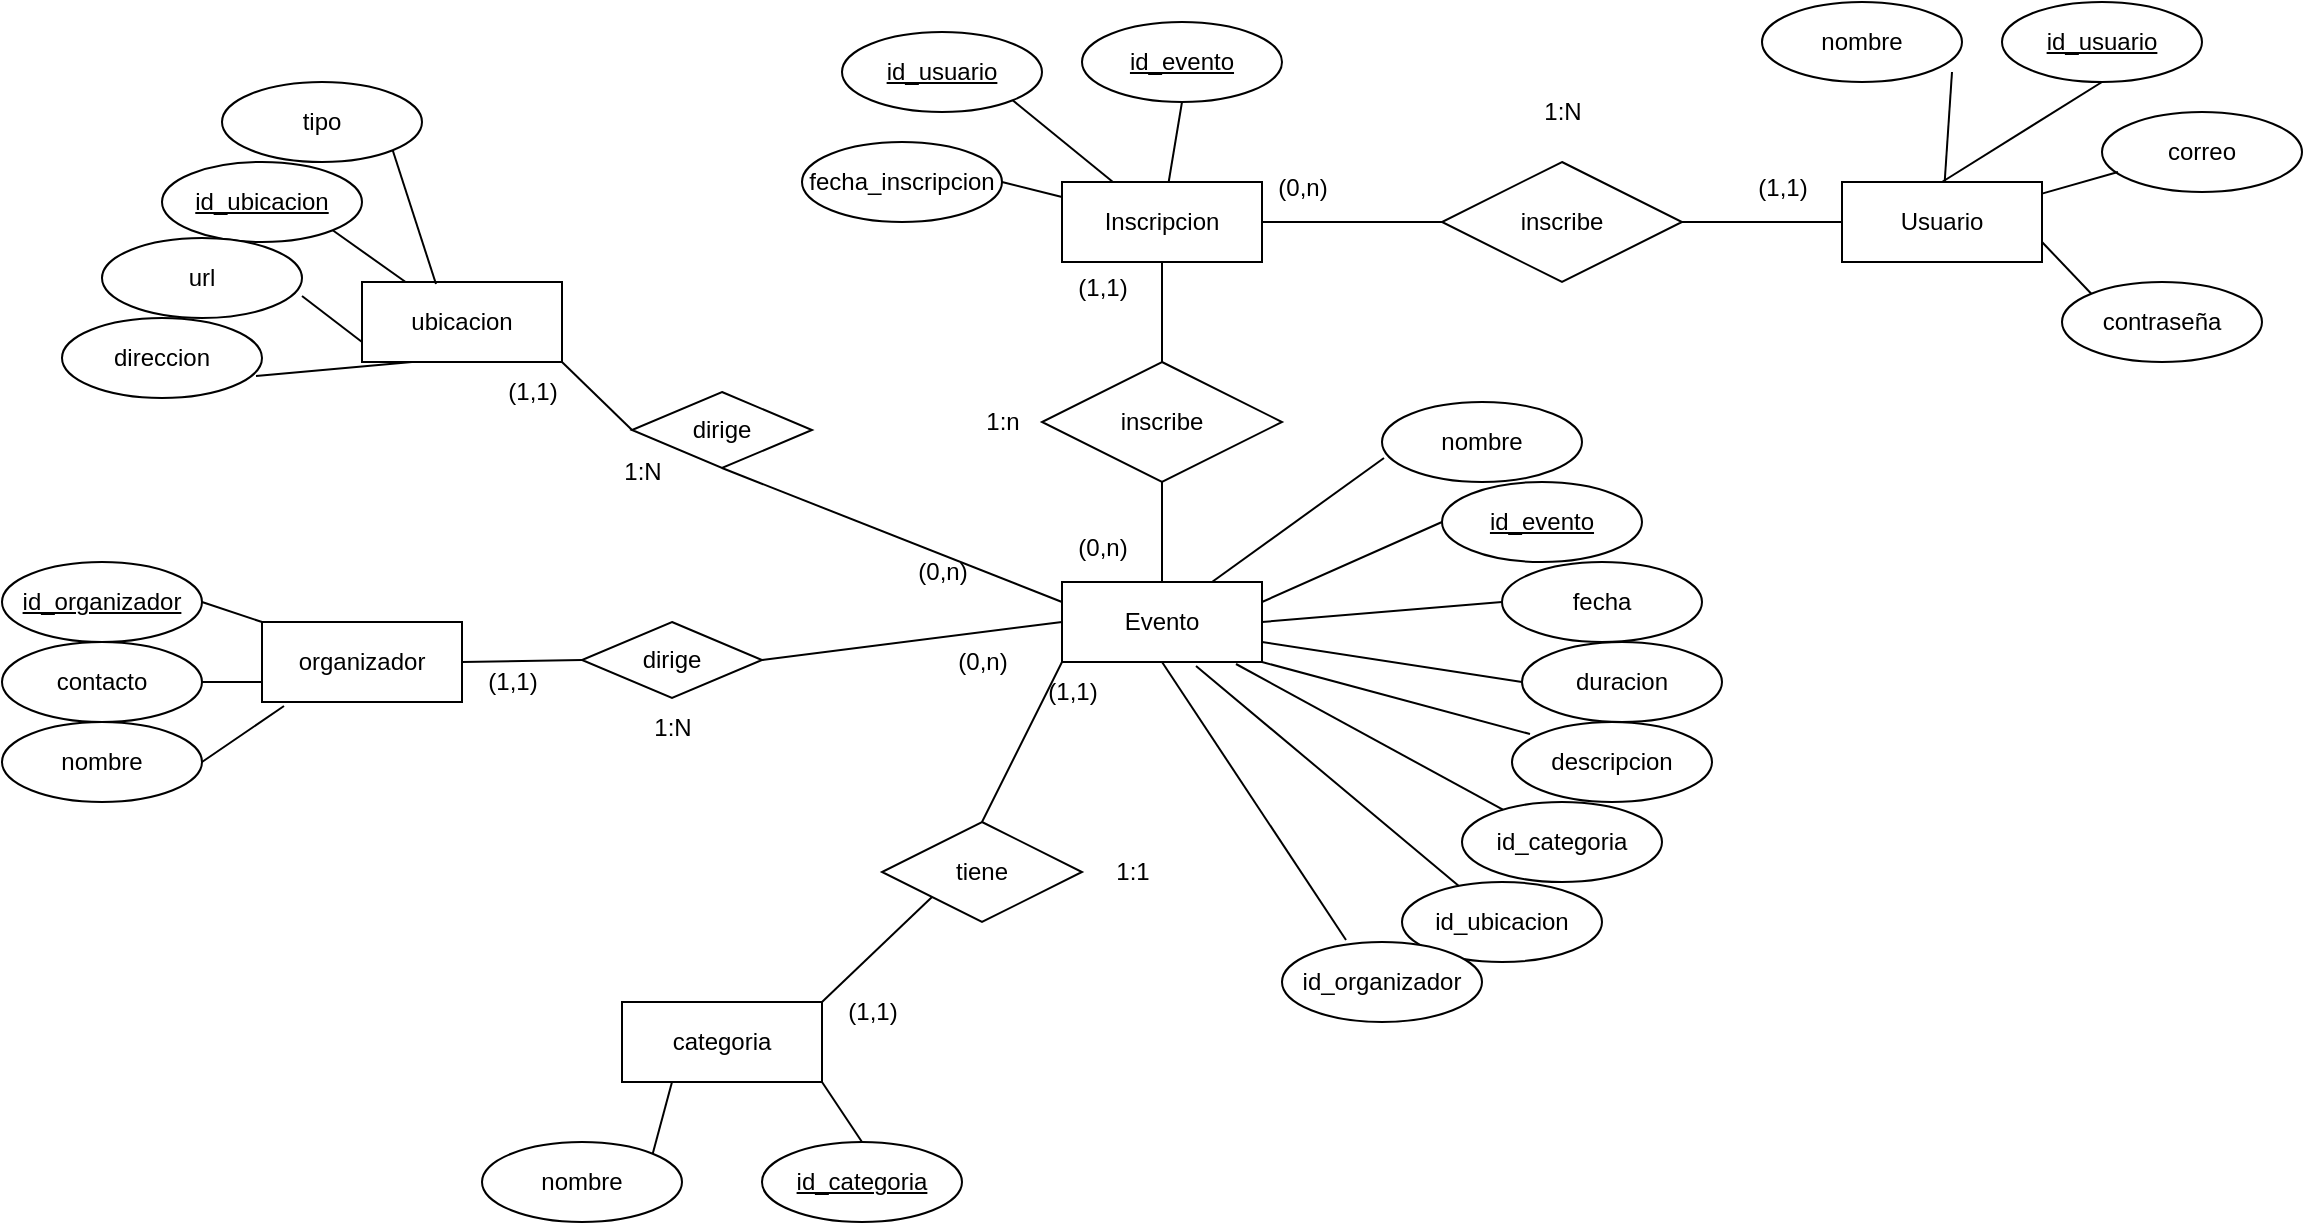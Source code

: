 <mxfile version="27.0.6" pages="2">
  <diagram id="R2lEEEUBdFMjLlhIrx00" name="E-R">
    <mxGraphModel dx="2515" dy="777" grid="1" gridSize="10" guides="1" tooltips="1" connect="1" arrows="1" fold="1" page="1" pageScale="1" pageWidth="850" pageHeight="1100" math="0" shadow="0" extFonts="Permanent Marker^https://fonts.googleapis.com/css?family=Permanent+Marker">
      <root>
        <mxCell id="0" />
        <mxCell id="1" parent="0" />
        <mxCell id="9VNwkvxZD2N9cZSsam7K-1" value="Inscripcion" style="whiteSpace=wrap;html=1;align=center;" parent="1" vertex="1">
          <mxGeometry x="150" y="100" width="100" height="40" as="geometry" />
        </mxCell>
        <mxCell id="9VNwkvxZD2N9cZSsam7K-2" value="&lt;u&gt;id_usuario&lt;/u&gt;" style="ellipse;whiteSpace=wrap;html=1;align=center;" parent="1" vertex="1">
          <mxGeometry x="40" y="25" width="100" height="40" as="geometry" />
        </mxCell>
        <mxCell id="9VNwkvxZD2N9cZSsam7K-3" value="&lt;u&gt;id_evento&lt;/u&gt;" style="ellipse;whiteSpace=wrap;html=1;align=center;" parent="1" vertex="1">
          <mxGeometry x="160" y="20" width="100" height="40" as="geometry" />
        </mxCell>
        <mxCell id="9VNwkvxZD2N9cZSsam7K-4" value="fecha_inscripcion" style="ellipse;whiteSpace=wrap;html=1;align=center;" parent="1" vertex="1">
          <mxGeometry x="20" y="80" width="100" height="40" as="geometry" />
        </mxCell>
        <mxCell id="9VNwkvxZD2N9cZSsam7K-5" value="" style="endArrow=none;html=1;rounded=0;entryX=0.5;entryY=1;entryDx=0;entryDy=0;" parent="1" source="9VNwkvxZD2N9cZSsam7K-1" target="9VNwkvxZD2N9cZSsam7K-3" edge="1">
          <mxGeometry width="50" height="50" relative="1" as="geometry">
            <mxPoint x="270" y="240" as="sourcePoint" />
            <mxPoint x="320" y="190" as="targetPoint" />
          </mxGeometry>
        </mxCell>
        <mxCell id="9VNwkvxZD2N9cZSsam7K-6" value="" style="endArrow=none;html=1;rounded=0;exitX=1;exitY=1;exitDx=0;exitDy=0;" parent="1" source="9VNwkvxZD2N9cZSsam7K-2" target="9VNwkvxZD2N9cZSsam7K-1" edge="1">
          <mxGeometry width="50" height="50" relative="1" as="geometry">
            <mxPoint x="270" y="170" as="sourcePoint" />
            <mxPoint x="282" y="140" as="targetPoint" />
          </mxGeometry>
        </mxCell>
        <mxCell id="9VNwkvxZD2N9cZSsam7K-7" value="" style="endArrow=none;html=1;rounded=0;exitX=1;exitY=0.5;exitDx=0;exitDy=0;" parent="1" source="9VNwkvxZD2N9cZSsam7K-4" target="9VNwkvxZD2N9cZSsam7K-1" edge="1">
          <mxGeometry width="50" height="50" relative="1" as="geometry">
            <mxPoint x="280" y="190" as="sourcePoint" />
            <mxPoint x="292" y="160" as="targetPoint" />
          </mxGeometry>
        </mxCell>
        <mxCell id="9VNwkvxZD2N9cZSsam7K-8" value="Usuario" style="whiteSpace=wrap;html=1;align=center;" parent="1" vertex="1">
          <mxGeometry x="540" y="100" width="100" height="40" as="geometry" />
        </mxCell>
        <mxCell id="9VNwkvxZD2N9cZSsam7K-9" value="&lt;u&gt;id_usuario&lt;/u&gt;" style="ellipse;whiteSpace=wrap;html=1;align=center;" parent="1" vertex="1">
          <mxGeometry x="620" y="10" width="100" height="40" as="geometry" />
        </mxCell>
        <mxCell id="9VNwkvxZD2N9cZSsam7K-10" value="correo" style="ellipse;whiteSpace=wrap;html=1;align=center;" parent="1" vertex="1">
          <mxGeometry x="670" y="65" width="100" height="40" as="geometry" />
        </mxCell>
        <mxCell id="9VNwkvxZD2N9cZSsam7K-11" value="nombre" style="ellipse;whiteSpace=wrap;html=1;align=center;" parent="1" vertex="1">
          <mxGeometry x="500" y="10" width="100" height="40" as="geometry" />
        </mxCell>
        <mxCell id="9VNwkvxZD2N9cZSsam7K-12" value="contraseña" style="ellipse;whiteSpace=wrap;html=1;align=center;" parent="1" vertex="1">
          <mxGeometry x="650" y="150" width="100" height="40" as="geometry" />
        </mxCell>
        <mxCell id="9VNwkvxZD2N9cZSsam7K-13" value="" style="endArrow=none;html=1;rounded=0;exitX=0.95;exitY=0.875;exitDx=0;exitDy=0;exitPerimeter=0;" parent="1" source="9VNwkvxZD2N9cZSsam7K-11" target="9VNwkvxZD2N9cZSsam7K-8" edge="1">
          <mxGeometry width="50" height="50" relative="1" as="geometry">
            <mxPoint x="230" y="150" as="sourcePoint" />
            <mxPoint x="242" y="120" as="targetPoint" />
          </mxGeometry>
        </mxCell>
        <mxCell id="9VNwkvxZD2N9cZSsam7K-14" value="" style="endArrow=none;html=1;rounded=0;entryX=0.5;entryY=1;entryDx=0;entryDy=0;exitX=0.5;exitY=0;exitDx=0;exitDy=0;" parent="1" source="9VNwkvxZD2N9cZSsam7K-8" target="9VNwkvxZD2N9cZSsam7K-9" edge="1">
          <mxGeometry width="50" height="50" relative="1" as="geometry">
            <mxPoint x="370" y="260" as="sourcePoint" />
            <mxPoint x="382" y="230" as="targetPoint" />
          </mxGeometry>
        </mxCell>
        <mxCell id="9VNwkvxZD2N9cZSsam7K-15" value="" style="endArrow=none;html=1;rounded=0;entryX=0.08;entryY=0.75;entryDx=0;entryDy=0;entryPerimeter=0;" parent="1" source="9VNwkvxZD2N9cZSsam7K-8" target="9VNwkvxZD2N9cZSsam7K-10" edge="1">
          <mxGeometry width="50" height="50" relative="1" as="geometry">
            <mxPoint x="490" y="250" as="sourcePoint" />
            <mxPoint x="502" y="220" as="targetPoint" />
          </mxGeometry>
        </mxCell>
        <mxCell id="9VNwkvxZD2N9cZSsam7K-16" value="" style="endArrow=none;html=1;rounded=0;entryX=0;entryY=0;entryDx=0;entryDy=0;exitX=1;exitY=0.75;exitDx=0;exitDy=0;" parent="1" source="9VNwkvxZD2N9cZSsam7K-8" target="9VNwkvxZD2N9cZSsam7K-12" edge="1">
          <mxGeometry width="50" height="50" relative="1" as="geometry">
            <mxPoint x="510" y="270" as="sourcePoint" />
            <mxPoint x="522" y="240" as="targetPoint" />
          </mxGeometry>
        </mxCell>
        <mxCell id="9VNwkvxZD2N9cZSsam7K-17" value="Evento" style="whiteSpace=wrap;html=1;align=center;" parent="1" vertex="1">
          <mxGeometry x="150" y="300" width="100" height="40" as="geometry" />
        </mxCell>
        <mxCell id="9VNwkvxZD2N9cZSsam7K-19" value="inscribe" style="shape=rhombus;perimeter=rhombusPerimeter;whiteSpace=wrap;html=1;align=center;" parent="1" vertex="1">
          <mxGeometry x="340" y="90" width="120" height="60" as="geometry" />
        </mxCell>
        <mxCell id="9VNwkvxZD2N9cZSsam7K-21" value="" style="endArrow=none;html=1;rounded=0;exitX=0;exitY=0.5;exitDx=0;exitDy=0;entryX=1;entryY=0.5;entryDx=0;entryDy=0;" parent="1" source="9VNwkvxZD2N9cZSsam7K-19" target="9VNwkvxZD2N9cZSsam7K-1" edge="1">
          <mxGeometry width="50" height="50" relative="1" as="geometry">
            <mxPoint x="220" y="130" as="sourcePoint" />
            <mxPoint x="270" y="120" as="targetPoint" />
          </mxGeometry>
        </mxCell>
        <mxCell id="9VNwkvxZD2N9cZSsam7K-22" value="" style="endArrow=none;html=1;rounded=0;exitX=0;exitY=0.5;exitDx=0;exitDy=0;entryX=1;entryY=0.5;entryDx=0;entryDy=0;" parent="1" source="9VNwkvxZD2N9cZSsam7K-8" target="9VNwkvxZD2N9cZSsam7K-19" edge="1">
          <mxGeometry width="50" height="50" relative="1" as="geometry">
            <mxPoint x="390" y="180" as="sourcePoint" />
            <mxPoint x="300" y="180" as="targetPoint" />
          </mxGeometry>
        </mxCell>
        <mxCell id="9VNwkvxZD2N9cZSsam7K-23" value="(0,n)" style="text;html=1;align=center;verticalAlign=middle;resizable=0;points=[];autosize=1;strokeColor=none;fillColor=none;" parent="1" vertex="1">
          <mxGeometry x="245" y="88" width="50" height="30" as="geometry" />
        </mxCell>
        <mxCell id="9VNwkvxZD2N9cZSsam7K-24" value="(1,1)" style="text;html=1;align=center;verticalAlign=middle;resizable=0;points=[];autosize=1;strokeColor=none;fillColor=none;" parent="1" vertex="1">
          <mxGeometry x="485" y="88" width="50" height="30" as="geometry" />
        </mxCell>
        <mxCell id="9VNwkvxZD2N9cZSsam7K-25" value="1:n" style="text;html=1;align=center;verticalAlign=middle;resizable=0;points=[];autosize=1;strokeColor=none;fillColor=none;" parent="1" vertex="1">
          <mxGeometry x="100" y="205" width="40" height="30" as="geometry" />
        </mxCell>
        <mxCell id="9VNwkvxZD2N9cZSsam7K-26" value="&lt;u&gt;id_evento&lt;/u&gt;" style="ellipse;whiteSpace=wrap;html=1;align=center;" parent="1" vertex="1">
          <mxGeometry x="340" y="250" width="100" height="40" as="geometry" />
        </mxCell>
        <mxCell id="9VNwkvxZD2N9cZSsam7K-27" value="nombre" style="ellipse;whiteSpace=wrap;html=1;align=center;" parent="1" vertex="1">
          <mxGeometry x="310" y="210" width="100" height="40" as="geometry" />
        </mxCell>
        <mxCell id="9VNwkvxZD2N9cZSsam7K-28" value="fecha" style="ellipse;whiteSpace=wrap;html=1;align=center;" parent="1" vertex="1">
          <mxGeometry x="370" y="290" width="100" height="40" as="geometry" />
        </mxCell>
        <mxCell id="9VNwkvxZD2N9cZSsam7K-29" value="duracion" style="ellipse;whiteSpace=wrap;html=1;align=center;" parent="1" vertex="1">
          <mxGeometry x="380" y="330" width="100" height="40" as="geometry" />
        </mxCell>
        <mxCell id="9VNwkvxZD2N9cZSsam7K-30" value="descripcion" style="ellipse;whiteSpace=wrap;html=1;align=center;" parent="1" vertex="1">
          <mxGeometry x="375" y="370" width="100" height="40" as="geometry" />
        </mxCell>
        <mxCell id="9VNwkvxZD2N9cZSsam7K-31" value="id_categoria" style="ellipse;whiteSpace=wrap;html=1;align=center;" parent="1" vertex="1">
          <mxGeometry x="350" y="410" width="100" height="40" as="geometry" />
        </mxCell>
        <mxCell id="9VNwkvxZD2N9cZSsam7K-32" value="id_ubicacion" style="ellipse;whiteSpace=wrap;html=1;align=center;" parent="1" vertex="1">
          <mxGeometry x="320" y="450" width="100" height="40" as="geometry" />
        </mxCell>
        <mxCell id="9VNwkvxZD2N9cZSsam7K-33" value="id_organizador" style="ellipse;whiteSpace=wrap;html=1;align=center;" parent="1" vertex="1">
          <mxGeometry x="260" y="480" width="100" height="40" as="geometry" />
        </mxCell>
        <mxCell id="9VNwkvxZD2N9cZSsam7K-34" value="" style="endArrow=none;html=1;rounded=0;exitX=0.01;exitY=0.7;exitDx=0;exitDy=0;entryX=0.75;entryY=0;entryDx=0;entryDy=0;exitPerimeter=0;" parent="1" source="9VNwkvxZD2N9cZSsam7K-27" target="9VNwkvxZD2N9cZSsam7K-17" edge="1">
          <mxGeometry width="50" height="50" relative="1" as="geometry">
            <mxPoint x="285" y="240" as="sourcePoint" />
            <mxPoint x="195" y="240" as="targetPoint" />
          </mxGeometry>
        </mxCell>
        <mxCell id="9VNwkvxZD2N9cZSsam7K-35" value="" style="endArrow=none;html=1;rounded=0;exitX=0;exitY=0.5;exitDx=0;exitDy=0;entryX=1;entryY=0.25;entryDx=0;entryDy=0;" parent="1" source="9VNwkvxZD2N9cZSsam7K-26" target="9VNwkvxZD2N9cZSsam7K-17" edge="1">
          <mxGeometry width="50" height="50" relative="1" as="geometry">
            <mxPoint x="380" y="290" as="sourcePoint" />
            <mxPoint x="290" y="300" as="targetPoint" />
          </mxGeometry>
        </mxCell>
        <mxCell id="9VNwkvxZD2N9cZSsam7K-36" value="" style="endArrow=none;html=1;rounded=0;exitX=0;exitY=0.5;exitDx=0;exitDy=0;entryX=1;entryY=0.5;entryDx=0;entryDy=0;" parent="1" source="9VNwkvxZD2N9cZSsam7K-28" target="9VNwkvxZD2N9cZSsam7K-17" edge="1">
          <mxGeometry width="50" height="50" relative="1" as="geometry">
            <mxPoint x="420" y="320" as="sourcePoint" />
            <mxPoint x="330" y="320" as="targetPoint" />
          </mxGeometry>
        </mxCell>
        <mxCell id="9VNwkvxZD2N9cZSsam7K-37" value="" style="endArrow=none;html=1;rounded=0;exitX=0;exitY=0.5;exitDx=0;exitDy=0;entryX=1;entryY=0.75;entryDx=0;entryDy=0;" parent="1" source="9VNwkvxZD2N9cZSsam7K-29" target="9VNwkvxZD2N9cZSsam7K-17" edge="1">
          <mxGeometry width="50" height="50" relative="1" as="geometry">
            <mxPoint x="430" y="350" as="sourcePoint" />
            <mxPoint x="340" y="350" as="targetPoint" />
          </mxGeometry>
        </mxCell>
        <mxCell id="9VNwkvxZD2N9cZSsam7K-38" value="" style="endArrow=none;html=1;rounded=0;exitX=0.09;exitY=0.15;exitDx=0;exitDy=0;entryX=1;entryY=1;entryDx=0;entryDy=0;exitPerimeter=0;" parent="1" source="9VNwkvxZD2N9cZSsam7K-30" target="9VNwkvxZD2N9cZSsam7K-17" edge="1">
          <mxGeometry width="50" height="50" relative="1" as="geometry">
            <mxPoint x="450" y="370" as="sourcePoint" />
            <mxPoint x="360" y="370" as="targetPoint" />
          </mxGeometry>
        </mxCell>
        <mxCell id="9VNwkvxZD2N9cZSsam7K-39" value="" style="endArrow=none;html=1;rounded=0;entryX=0.87;entryY=1.025;entryDx=0;entryDy=0;entryPerimeter=0;" parent="1" source="9VNwkvxZD2N9cZSsam7K-31" target="9VNwkvxZD2N9cZSsam7K-17" edge="1">
          <mxGeometry width="50" height="50" relative="1" as="geometry">
            <mxPoint x="440" y="380" as="sourcePoint" />
            <mxPoint x="350" y="380" as="targetPoint" />
          </mxGeometry>
        </mxCell>
        <mxCell id="9VNwkvxZD2N9cZSsam7K-40" value="" style="endArrow=none;html=1;rounded=0;entryX=0.67;entryY=1.05;entryDx=0;entryDy=0;entryPerimeter=0;" parent="1" source="9VNwkvxZD2N9cZSsam7K-32" target="9VNwkvxZD2N9cZSsam7K-17" edge="1">
          <mxGeometry width="50" height="50" relative="1" as="geometry">
            <mxPoint x="400" y="400" as="sourcePoint" />
            <mxPoint x="310" y="400" as="targetPoint" />
          </mxGeometry>
        </mxCell>
        <mxCell id="9VNwkvxZD2N9cZSsam7K-41" value="" style="endArrow=none;html=1;rounded=0;entryX=0.5;entryY=1;entryDx=0;entryDy=0;exitX=0.32;exitY=-0.025;exitDx=0;exitDy=0;exitPerimeter=0;" parent="1" source="9VNwkvxZD2N9cZSsam7K-33" target="9VNwkvxZD2N9cZSsam7K-17" edge="1">
          <mxGeometry width="50" height="50" relative="1" as="geometry">
            <mxPoint x="290" y="470" as="sourcePoint" />
            <mxPoint x="270" y="420" as="targetPoint" />
          </mxGeometry>
        </mxCell>
        <mxCell id="9VNwkvxZD2N9cZSsam7K-42" value="inscribe" style="shape=rhombus;perimeter=rhombusPerimeter;whiteSpace=wrap;html=1;align=center;" parent="1" vertex="1">
          <mxGeometry x="140" y="190" width="120" height="60" as="geometry" />
        </mxCell>
        <mxCell id="9VNwkvxZD2N9cZSsam7K-43" value="" style="endArrow=none;html=1;rounded=0;exitX=0.5;exitY=0;exitDx=0;exitDy=0;entryX=0.5;entryY=1;entryDx=0;entryDy=0;" parent="1" source="9VNwkvxZD2N9cZSsam7K-42" target="9VNwkvxZD2N9cZSsam7K-1" edge="1">
          <mxGeometry width="50" height="50" relative="1" as="geometry">
            <mxPoint x="400" y="120" as="sourcePoint" />
            <mxPoint x="310" y="120" as="targetPoint" />
          </mxGeometry>
        </mxCell>
        <mxCell id="9VNwkvxZD2N9cZSsam7K-44" value="" style="endArrow=none;html=1;rounded=0;exitX=0.5;exitY=1;exitDx=0;exitDy=0;entryX=0.5;entryY=0;entryDx=0;entryDy=0;" parent="1" source="9VNwkvxZD2N9cZSsam7K-42" target="9VNwkvxZD2N9cZSsam7K-17" edge="1">
          <mxGeometry width="50" height="50" relative="1" as="geometry">
            <mxPoint x="330" y="180" as="sourcePoint" />
            <mxPoint x="240" y="180" as="targetPoint" />
          </mxGeometry>
        </mxCell>
        <mxCell id="9VNwkvxZD2N9cZSsam7K-45" value="(0,n)" style="text;html=1;align=center;verticalAlign=middle;resizable=0;points=[];autosize=1;strokeColor=none;fillColor=none;" parent="1" vertex="1">
          <mxGeometry x="145" y="268" width="50" height="30" as="geometry" />
        </mxCell>
        <mxCell id="9VNwkvxZD2N9cZSsam7K-46" value="(1,1)" style="text;html=1;align=center;verticalAlign=middle;resizable=0;points=[];autosize=1;strokeColor=none;fillColor=none;" parent="1" vertex="1">
          <mxGeometry x="145" y="138" width="50" height="30" as="geometry" />
        </mxCell>
        <mxCell id="9VNwkvxZD2N9cZSsam7K-47" value="1:N" style="text;html=1;align=center;verticalAlign=middle;resizable=0;points=[];autosize=1;strokeColor=none;fillColor=none;" parent="1" vertex="1">
          <mxGeometry x="380" y="50" width="40" height="30" as="geometry" />
        </mxCell>
        <mxCell id="9VNwkvxZD2N9cZSsam7K-48" value="categoria" style="whiteSpace=wrap;html=1;align=center;" parent="1" vertex="1">
          <mxGeometry x="-70" y="510" width="100" height="40" as="geometry" />
        </mxCell>
        <mxCell id="9VNwkvxZD2N9cZSsam7K-49" value="organizador" style="whiteSpace=wrap;html=1;align=center;" parent="1" vertex="1">
          <mxGeometry x="-250" y="320" width="100" height="40" as="geometry" />
        </mxCell>
        <mxCell id="9VNwkvxZD2N9cZSsam7K-50" value="ubicacion" style="whiteSpace=wrap;html=1;align=center;" parent="1" vertex="1">
          <mxGeometry x="-200" y="150" width="100" height="40" as="geometry" />
        </mxCell>
        <mxCell id="9VNwkvxZD2N9cZSsam7K-51" value="&lt;u&gt;id_categoria&lt;/u&gt;" style="ellipse;whiteSpace=wrap;html=1;align=center;" parent="1" vertex="1">
          <mxGeometry y="580" width="100" height="40" as="geometry" />
        </mxCell>
        <mxCell id="9VNwkvxZD2N9cZSsam7K-52" value="nombre" style="ellipse;whiteSpace=wrap;html=1;align=center;" parent="1" vertex="1">
          <mxGeometry x="-140" y="580" width="100" height="40" as="geometry" />
        </mxCell>
        <mxCell id="9VNwkvxZD2N9cZSsam7K-53" value="" style="endArrow=none;html=1;rounded=0;entryX=1;entryY=1;entryDx=0;entryDy=0;exitX=0.5;exitY=0;exitDx=0;exitDy=0;" parent="1" source="9VNwkvxZD2N9cZSsam7K-51" target="9VNwkvxZD2N9cZSsam7K-48" edge="1">
          <mxGeometry width="50" height="50" relative="1" as="geometry">
            <mxPoint x="132" y="580" as="sourcePoint" />
            <mxPoint x="40" y="441" as="targetPoint" />
          </mxGeometry>
        </mxCell>
        <mxCell id="9VNwkvxZD2N9cZSsam7K-54" value="" style="endArrow=none;html=1;rounded=0;entryX=0.25;entryY=1;entryDx=0;entryDy=0;exitX=1;exitY=0;exitDx=0;exitDy=0;" parent="1" source="9VNwkvxZD2N9cZSsam7K-52" target="9VNwkvxZD2N9cZSsam7K-48" edge="1">
          <mxGeometry width="50" height="50" relative="1" as="geometry">
            <mxPoint x="82" y="839" as="sourcePoint" />
            <mxPoint x="-10" y="700" as="targetPoint" />
          </mxGeometry>
        </mxCell>
        <mxCell id="9VNwkvxZD2N9cZSsam7K-55" value="tiene" style="shape=rhombus;perimeter=rhombusPerimeter;whiteSpace=wrap;html=1;align=center;" parent="1" vertex="1">
          <mxGeometry x="60" y="420" width="100" height="50" as="geometry" />
        </mxCell>
        <mxCell id="9VNwkvxZD2N9cZSsam7K-56" value="dirige" style="shape=rhombus;perimeter=rhombusPerimeter;whiteSpace=wrap;html=1;align=center;" parent="1" vertex="1">
          <mxGeometry x="-90" y="320" width="90" height="38" as="geometry" />
        </mxCell>
        <mxCell id="9VNwkvxZD2N9cZSsam7K-57" value="dirige" style="shape=rhombus;perimeter=rhombusPerimeter;whiteSpace=wrap;html=1;align=center;" parent="1" vertex="1">
          <mxGeometry x="-65" y="205" width="90" height="38" as="geometry" />
        </mxCell>
        <mxCell id="9VNwkvxZD2N9cZSsam7K-58" value="" style="endArrow=none;html=1;rounded=0;entryX=0;entryY=1;entryDx=0;entryDy=0;exitX=0.5;exitY=0;exitDx=0;exitDy=0;" parent="1" source="9VNwkvxZD2N9cZSsam7K-55" target="9VNwkvxZD2N9cZSsam7K-17" edge="1">
          <mxGeometry width="50" height="50" relative="1" as="geometry">
            <mxPoint x="342" y="559" as="sourcePoint" />
            <mxPoint x="250" y="420" as="targetPoint" />
          </mxGeometry>
        </mxCell>
        <mxCell id="9VNwkvxZD2N9cZSsam7K-59" value="" style="endArrow=none;html=1;rounded=0;entryX=0;entryY=1;entryDx=0;entryDy=0;exitX=1;exitY=0;exitDx=0;exitDy=0;" parent="1" source="9VNwkvxZD2N9cZSsam7K-48" target="9VNwkvxZD2N9cZSsam7K-55" edge="1">
          <mxGeometry width="50" height="50" relative="1" as="geometry">
            <mxPoint x="192" y="669" as="sourcePoint" />
            <mxPoint x="100" y="530" as="targetPoint" />
          </mxGeometry>
        </mxCell>
        <mxCell id="9VNwkvxZD2N9cZSsam7K-60" value="(1,1)" style="text;html=1;align=center;verticalAlign=middle;resizable=0;points=[];autosize=1;strokeColor=none;fillColor=none;" parent="1" vertex="1">
          <mxGeometry x="30" y="500" width="50" height="30" as="geometry" />
        </mxCell>
        <mxCell id="9VNwkvxZD2N9cZSsam7K-61" value="(1,1)" style="text;html=1;align=center;verticalAlign=middle;resizable=0;points=[];autosize=1;strokeColor=none;fillColor=none;" parent="1" vertex="1">
          <mxGeometry x="130" y="340" width="50" height="30" as="geometry" />
        </mxCell>
        <mxCell id="9VNwkvxZD2N9cZSsam7K-62" value="1:1" style="text;html=1;align=center;verticalAlign=middle;resizable=0;points=[];autosize=1;strokeColor=none;fillColor=none;" parent="1" vertex="1">
          <mxGeometry x="165" y="430" width="40" height="30" as="geometry" />
        </mxCell>
        <mxCell id="9VNwkvxZD2N9cZSsam7K-63" value="&lt;u&gt;id_organizador&lt;/u&gt;" style="ellipse;whiteSpace=wrap;html=1;align=center;" parent="1" vertex="1">
          <mxGeometry x="-380" y="290" width="100" height="40" as="geometry" />
        </mxCell>
        <mxCell id="9VNwkvxZD2N9cZSsam7K-64" value="nombre" style="ellipse;whiteSpace=wrap;html=1;align=center;" parent="1" vertex="1">
          <mxGeometry x="-380" y="370" width="100" height="40" as="geometry" />
        </mxCell>
        <mxCell id="9VNwkvxZD2N9cZSsam7K-65" value="contacto" style="ellipse;whiteSpace=wrap;html=1;align=center;" parent="1" vertex="1">
          <mxGeometry x="-380" y="330" width="100" height="40" as="geometry" />
        </mxCell>
        <mxCell id="9VNwkvxZD2N9cZSsam7K-66" value="" style="endArrow=none;html=1;rounded=0;entryX=0;entryY=0.5;entryDx=0;entryDy=0;exitX=1;exitY=0.5;exitDx=0;exitDy=0;" parent="1" source="9VNwkvxZD2N9cZSsam7K-56" target="9VNwkvxZD2N9cZSsam7K-17" edge="1">
          <mxGeometry width="50" height="50" relative="1" as="geometry">
            <mxPoint x="30" y="410" as="sourcePoint" />
            <mxPoint x="70" y="330" as="targetPoint" />
          </mxGeometry>
        </mxCell>
        <mxCell id="9VNwkvxZD2N9cZSsam7K-67" value="" style="endArrow=none;html=1;rounded=0;entryX=0;entryY=0.5;entryDx=0;entryDy=0;exitX=1;exitY=0.5;exitDx=0;exitDy=0;" parent="1" source="9VNwkvxZD2N9cZSsam7K-49" target="9VNwkvxZD2N9cZSsam7K-56" edge="1">
          <mxGeometry width="50" height="50" relative="1" as="geometry">
            <mxPoint x="10" y="490" as="sourcePoint" />
            <mxPoint x="50" y="410" as="targetPoint" />
          </mxGeometry>
        </mxCell>
        <mxCell id="9VNwkvxZD2N9cZSsam7K-68" value="" style="endArrow=none;html=1;rounded=0;entryX=1;entryY=0.5;entryDx=0;entryDy=0;exitX=0;exitY=0;exitDx=0;exitDy=0;" parent="1" source="9VNwkvxZD2N9cZSsam7K-49" target="9VNwkvxZD2N9cZSsam7K-63" edge="1">
          <mxGeometry width="50" height="50" relative="1" as="geometry">
            <mxPoint x="-240" y="480" as="sourcePoint" />
            <mxPoint x="-200" y="400" as="targetPoint" />
          </mxGeometry>
        </mxCell>
        <mxCell id="9VNwkvxZD2N9cZSsam7K-69" value="" style="endArrow=none;html=1;rounded=0;entryX=0;entryY=0.75;entryDx=0;entryDy=0;exitX=1;exitY=0.5;exitDx=0;exitDy=0;" parent="1" source="9VNwkvxZD2N9cZSsam7K-65" target="9VNwkvxZD2N9cZSsam7K-49" edge="1">
          <mxGeometry width="50" height="50" relative="1" as="geometry">
            <mxPoint x="-260" y="450" as="sourcePoint" />
            <mxPoint x="-220" y="370" as="targetPoint" />
          </mxGeometry>
        </mxCell>
        <mxCell id="9VNwkvxZD2N9cZSsam7K-70" value="" style="endArrow=none;html=1;rounded=0;entryX=0.11;entryY=1.05;entryDx=0;entryDy=0;exitX=1;exitY=0.5;exitDx=0;exitDy=0;entryPerimeter=0;" parent="1" source="9VNwkvxZD2N9cZSsam7K-64" target="9VNwkvxZD2N9cZSsam7K-49" edge="1">
          <mxGeometry width="50" height="50" relative="1" as="geometry">
            <mxPoint x="-250" y="480" as="sourcePoint" />
            <mxPoint x="-210" y="400" as="targetPoint" />
          </mxGeometry>
        </mxCell>
        <mxCell id="9VNwkvxZD2N9cZSsam7K-71" value="(0,n)" style="text;html=1;align=center;verticalAlign=middle;resizable=0;points=[];autosize=1;strokeColor=none;fillColor=none;" parent="1" vertex="1">
          <mxGeometry x="85" y="325" width="50" height="30" as="geometry" />
        </mxCell>
        <mxCell id="9VNwkvxZD2N9cZSsam7K-72" value="(1,1)" style="text;html=1;align=center;verticalAlign=middle;resizable=0;points=[];autosize=1;strokeColor=none;fillColor=none;" parent="1" vertex="1">
          <mxGeometry x="-150" y="335" width="50" height="30" as="geometry" />
        </mxCell>
        <mxCell id="9VNwkvxZD2N9cZSsam7K-73" value="1:N" style="text;html=1;align=center;verticalAlign=middle;resizable=0;points=[];autosize=1;strokeColor=none;fillColor=none;" parent="1" vertex="1">
          <mxGeometry x="-65" y="358" width="40" height="30" as="geometry" />
        </mxCell>
        <mxCell id="9VNwkvxZD2N9cZSsam7K-74" value="&lt;u&gt;id_ubicacion&lt;/u&gt;" style="ellipse;whiteSpace=wrap;html=1;align=center;" parent="1" vertex="1">
          <mxGeometry x="-300" y="90" width="100" height="40" as="geometry" />
        </mxCell>
        <mxCell id="9VNwkvxZD2N9cZSsam7K-75" value="tipo" style="ellipse;whiteSpace=wrap;html=1;align=center;" parent="1" vertex="1">
          <mxGeometry x="-270" y="50" width="100" height="40" as="geometry" />
        </mxCell>
        <mxCell id="9VNwkvxZD2N9cZSsam7K-76" value="direccion" style="ellipse;whiteSpace=wrap;html=1;align=center;" parent="1" vertex="1">
          <mxGeometry x="-350" y="168" width="100" height="40" as="geometry" />
        </mxCell>
        <mxCell id="9VNwkvxZD2N9cZSsam7K-77" value="url" style="ellipse;whiteSpace=wrap;html=1;align=center;" parent="1" vertex="1">
          <mxGeometry x="-330" y="128" width="100" height="40" as="geometry" />
        </mxCell>
        <mxCell id="9VNwkvxZD2N9cZSsam7K-78" value="" style="endArrow=none;html=1;rounded=0;entryX=0;entryY=0.25;entryDx=0;entryDy=0;exitX=0.5;exitY=1;exitDx=0;exitDy=0;" parent="1" source="9VNwkvxZD2N9cZSsam7K-57" target="9VNwkvxZD2N9cZSsam7K-17" edge="1">
          <mxGeometry width="50" height="50" relative="1" as="geometry">
            <mxPoint x="40" y="349" as="sourcePoint" />
            <mxPoint x="190" y="330" as="targetPoint" />
          </mxGeometry>
        </mxCell>
        <mxCell id="9VNwkvxZD2N9cZSsam7K-79" value="" style="endArrow=none;html=1;rounded=0;entryX=0;entryY=0.5;entryDx=0;entryDy=0;exitX=1;exitY=1;exitDx=0;exitDy=0;" parent="1" source="9VNwkvxZD2N9cZSsam7K-50" target="9VNwkvxZD2N9cZSsam7K-57" edge="1">
          <mxGeometry width="50" height="50" relative="1" as="geometry">
            <mxPoint x="-135" y="205" as="sourcePoint" />
            <mxPoint x="-25" y="299" as="targetPoint" />
          </mxGeometry>
        </mxCell>
        <mxCell id="9VNwkvxZD2N9cZSsam7K-80" value="" style="endArrow=none;html=1;rounded=0;entryX=0.37;entryY=0.025;entryDx=0;entryDy=0;exitX=1;exitY=1;exitDx=0;exitDy=0;entryPerimeter=0;" parent="1" source="9VNwkvxZD2N9cZSsam7K-75" target="9VNwkvxZD2N9cZSsam7K-50" edge="1">
          <mxGeometry width="50" height="50" relative="1" as="geometry">
            <mxPoint x="-150" y="220" as="sourcePoint" />
            <mxPoint x="-40" y="314" as="targetPoint" />
          </mxGeometry>
        </mxCell>
        <mxCell id="9VNwkvxZD2N9cZSsam7K-81" value="" style="endArrow=none;html=1;rounded=0;exitX=1;exitY=1;exitDx=0;exitDy=0;" parent="1" source="9VNwkvxZD2N9cZSsam7K-74" target="9VNwkvxZD2N9cZSsam7K-50" edge="1">
          <mxGeometry width="50" height="50" relative="1" as="geometry">
            <mxPoint x="-170" y="230" as="sourcePoint" />
            <mxPoint x="-60" y="324" as="targetPoint" />
          </mxGeometry>
        </mxCell>
        <mxCell id="9VNwkvxZD2N9cZSsam7K-82" value="" style="endArrow=none;html=1;rounded=0;entryX=0;entryY=0.75;entryDx=0;entryDy=0;exitX=1;exitY=0.725;exitDx=0;exitDy=0;exitPerimeter=0;" parent="1" source="9VNwkvxZD2N9cZSsam7K-77" target="9VNwkvxZD2N9cZSsam7K-50" edge="1">
          <mxGeometry width="50" height="50" relative="1" as="geometry">
            <mxPoint x="-160" y="250" as="sourcePoint" />
            <mxPoint x="-50" y="344" as="targetPoint" />
          </mxGeometry>
        </mxCell>
        <mxCell id="9VNwkvxZD2N9cZSsam7K-83" value="" style="endArrow=none;html=1;rounded=0;entryX=0.25;entryY=1;entryDx=0;entryDy=0;exitX=0.97;exitY=0.725;exitDx=0;exitDy=0;exitPerimeter=0;" parent="1" source="9VNwkvxZD2N9cZSsam7K-76" target="9VNwkvxZD2N9cZSsam7K-50" edge="1">
          <mxGeometry width="50" height="50" relative="1" as="geometry">
            <mxPoint x="-180" y="230" as="sourcePoint" />
            <mxPoint x="-70" y="324" as="targetPoint" />
          </mxGeometry>
        </mxCell>
        <mxCell id="9VNwkvxZD2N9cZSsam7K-84" value="(1,1)" style="text;html=1;align=center;verticalAlign=middle;resizable=0;points=[];autosize=1;strokeColor=none;fillColor=none;" parent="1" vertex="1">
          <mxGeometry x="-140" y="190" width="50" height="30" as="geometry" />
        </mxCell>
        <mxCell id="9VNwkvxZD2N9cZSsam7K-85" value="(0,n)" style="text;html=1;align=center;verticalAlign=middle;resizable=0;points=[];autosize=1;strokeColor=none;fillColor=none;" parent="1" vertex="1">
          <mxGeometry x="65" y="280" width="50" height="30" as="geometry" />
        </mxCell>
        <mxCell id="9VNwkvxZD2N9cZSsam7K-86" value="1:N" style="text;html=1;align=center;verticalAlign=middle;resizable=0;points=[];autosize=1;strokeColor=none;fillColor=none;" parent="1" vertex="1">
          <mxGeometry x="-80" y="230" width="40" height="30" as="geometry" />
        </mxCell>
      </root>
    </mxGraphModel>
  </diagram>
  <diagram name="ModeloRelacional" id="Rv1kHtxDTlzJtU7zDboH">
    <mxGraphModel dx="1665" dy="777" grid="1" gridSize="10" guides="1" tooltips="1" connect="1" arrows="1" fold="1" page="1" pageScale="1" pageWidth="850" pageHeight="1100" math="0" shadow="0" extFonts="Permanent Marker^https://fonts.googleapis.com/css?family=Permanent+Marker">
      <root>
        <mxCell id="1zBfjQbcdZcve8Y3VUuE-0" />
        <mxCell id="1zBfjQbcdZcve8Y3VUuE-1" parent="1zBfjQbcdZcve8Y3VUuE-0" />
        <mxCell id="1zBfjQbcdZcve8Y3VUuE-2" value="Usuario" style="shape=table;startSize=30;container=1;collapsible=1;childLayout=tableLayout;fixedRows=1;rowLines=0;fontStyle=1;align=center;resizeLast=1;" parent="1zBfjQbcdZcve8Y3VUuE-1" vertex="1">
          <mxGeometry x="110" y="240" width="250" height="160" as="geometry" />
        </mxCell>
        <mxCell id="1zBfjQbcdZcve8Y3VUuE-3" value="" style="shape=partialRectangle;collapsible=0;dropTarget=0;pointerEvents=0;fillColor=none;points=[[0,0.5],[1,0.5]];portConstraint=eastwest;top=0;left=0;right=0;bottom=1;" parent="1zBfjQbcdZcve8Y3VUuE-2" vertex="1">
          <mxGeometry y="30" width="250" height="30" as="geometry" />
        </mxCell>
        <mxCell id="1zBfjQbcdZcve8Y3VUuE-4" value="PK" style="shape=partialRectangle;overflow=hidden;connectable=0;fillColor=none;top=0;left=0;bottom=0;right=0;fontStyle=1;" parent="1zBfjQbcdZcve8Y3VUuE-3" vertex="1">
          <mxGeometry width="30" height="30" as="geometry">
            <mxRectangle width="30" height="30" as="alternateBounds" />
          </mxGeometry>
        </mxCell>
        <mxCell id="1zBfjQbcdZcve8Y3VUuE-5" value="id_usuario" style="shape=partialRectangle;overflow=hidden;connectable=0;fillColor=none;top=0;left=0;bottom=0;right=0;align=left;spacingLeft=6;fontStyle=5;" parent="1zBfjQbcdZcve8Y3VUuE-3" vertex="1">
          <mxGeometry x="30" width="220" height="30" as="geometry">
            <mxRectangle width="220" height="30" as="alternateBounds" />
          </mxGeometry>
        </mxCell>
        <mxCell id="1zBfjQbcdZcve8Y3VUuE-6" value="" style="shape=partialRectangle;collapsible=0;dropTarget=0;pointerEvents=0;fillColor=none;points=[[0,0.5],[1,0.5]];portConstraint=eastwest;top=0;left=0;right=0;bottom=0;" parent="1zBfjQbcdZcve8Y3VUuE-2" vertex="1">
          <mxGeometry y="60" width="250" height="30" as="geometry" />
        </mxCell>
        <mxCell id="1zBfjQbcdZcve8Y3VUuE-7" value="" style="shape=partialRectangle;overflow=hidden;connectable=0;fillColor=none;top=0;left=0;bottom=0;right=0;" parent="1zBfjQbcdZcve8Y3VUuE-6" vertex="1">
          <mxGeometry width="30" height="30" as="geometry">
            <mxRectangle width="30" height="30" as="alternateBounds" />
          </mxGeometry>
        </mxCell>
        <mxCell id="1zBfjQbcdZcve8Y3VUuE-8" value="nombre" style="shape=partialRectangle;overflow=hidden;connectable=0;fillColor=none;top=0;left=0;bottom=0;right=0;align=left;spacingLeft=6;" parent="1zBfjQbcdZcve8Y3VUuE-6" vertex="1">
          <mxGeometry x="30" width="220" height="30" as="geometry">
            <mxRectangle width="220" height="30" as="alternateBounds" />
          </mxGeometry>
        </mxCell>
        <mxCell id="1zBfjQbcdZcve8Y3VUuE-9" value="" style="shape=partialRectangle;collapsible=0;dropTarget=0;pointerEvents=0;fillColor=none;points=[[0,0.5],[1,0.5]];portConstraint=eastwest;top=0;left=0;right=0;bottom=0;" parent="1zBfjQbcdZcve8Y3VUuE-2" vertex="1">
          <mxGeometry y="90" width="250" height="30" as="geometry" />
        </mxCell>
        <mxCell id="1zBfjQbcdZcve8Y3VUuE-10" value="" style="shape=partialRectangle;overflow=hidden;connectable=0;fillColor=none;top=0;left=0;bottom=0;right=0;" parent="1zBfjQbcdZcve8Y3VUuE-9" vertex="1">
          <mxGeometry width="30" height="30" as="geometry">
            <mxRectangle width="30" height="30" as="alternateBounds" />
          </mxGeometry>
        </mxCell>
        <mxCell id="1zBfjQbcdZcve8Y3VUuE-11" value="correo" style="shape=partialRectangle;overflow=hidden;connectable=0;fillColor=none;top=0;left=0;bottom=0;right=0;align=left;spacingLeft=6;" parent="1zBfjQbcdZcve8Y3VUuE-9" vertex="1">
          <mxGeometry x="30" width="220" height="30" as="geometry">
            <mxRectangle width="220" height="30" as="alternateBounds" />
          </mxGeometry>
        </mxCell>
        <mxCell id="1zBfjQbcdZcve8Y3VUuE-12" value="" style="shape=partialRectangle;collapsible=0;dropTarget=0;pointerEvents=0;fillColor=none;points=[[0,0.5],[1,0.5]];portConstraint=eastwest;top=0;left=0;right=0;bottom=0;" parent="1zBfjQbcdZcve8Y3VUuE-2" vertex="1">
          <mxGeometry y="120" width="250" height="30" as="geometry" />
        </mxCell>
        <mxCell id="1zBfjQbcdZcve8Y3VUuE-13" value="" style="shape=partialRectangle;overflow=hidden;connectable=0;fillColor=none;top=0;left=0;bottom=0;right=0;" parent="1zBfjQbcdZcve8Y3VUuE-12" vertex="1">
          <mxGeometry width="30" height="30" as="geometry">
            <mxRectangle width="30" height="30" as="alternateBounds" />
          </mxGeometry>
        </mxCell>
        <mxCell id="1zBfjQbcdZcve8Y3VUuE-14" value="contraseña" style="shape=partialRectangle;overflow=hidden;connectable=0;fillColor=none;top=0;left=0;bottom=0;right=0;align=left;spacingLeft=6;" parent="1zBfjQbcdZcve8Y3VUuE-12" vertex="1">
          <mxGeometry x="30" width="220" height="30" as="geometry">
            <mxRectangle width="220" height="30" as="alternateBounds" />
          </mxGeometry>
        </mxCell>
        <mxCell id="1zBfjQbcdZcve8Y3VUuE-15" value="Evento" style="shape=table;startSize=30;container=1;collapsible=1;childLayout=tableLayout;fixedRows=1;rowLines=0;fontStyle=1;align=center;resizeLast=1;" parent="1zBfjQbcdZcve8Y3VUuE-1" vertex="1">
          <mxGeometry x="480" y="240" width="250" height="280" as="geometry" />
        </mxCell>
        <mxCell id="1zBfjQbcdZcve8Y3VUuE-16" value="" style="shape=partialRectangle;collapsible=0;dropTarget=0;pointerEvents=0;fillColor=none;points=[[0,0.5],[1,0.5]];portConstraint=eastwest;top=0;left=0;right=0;bottom=1;" parent="1zBfjQbcdZcve8Y3VUuE-15" vertex="1">
          <mxGeometry y="30" width="250" height="30" as="geometry" />
        </mxCell>
        <mxCell id="1zBfjQbcdZcve8Y3VUuE-17" value="PK" style="shape=partialRectangle;overflow=hidden;connectable=0;fillColor=none;top=0;left=0;bottom=0;right=0;fontStyle=1;" parent="1zBfjQbcdZcve8Y3VUuE-16" vertex="1">
          <mxGeometry width="30" height="30" as="geometry">
            <mxRectangle width="30" height="30" as="alternateBounds" />
          </mxGeometry>
        </mxCell>
        <mxCell id="1zBfjQbcdZcve8Y3VUuE-18" value="id_evento" style="shape=partialRectangle;overflow=hidden;connectable=0;fillColor=none;top=0;left=0;bottom=0;right=0;align=left;spacingLeft=6;fontStyle=5;" parent="1zBfjQbcdZcve8Y3VUuE-16" vertex="1">
          <mxGeometry x="30" width="220" height="30" as="geometry">
            <mxRectangle width="220" height="30" as="alternateBounds" />
          </mxGeometry>
        </mxCell>
        <mxCell id="1zBfjQbcdZcve8Y3VUuE-19" value="" style="shape=partialRectangle;collapsible=0;dropTarget=0;pointerEvents=0;fillColor=none;points=[[0,0.5],[1,0.5]];portConstraint=eastwest;top=0;left=0;right=0;bottom=0;" parent="1zBfjQbcdZcve8Y3VUuE-15" vertex="1">
          <mxGeometry y="60" width="250" height="30" as="geometry" />
        </mxCell>
        <mxCell id="1zBfjQbcdZcve8Y3VUuE-20" value="" style="shape=partialRectangle;overflow=hidden;connectable=0;fillColor=none;top=0;left=0;bottom=0;right=0;" parent="1zBfjQbcdZcve8Y3VUuE-19" vertex="1">
          <mxGeometry width="30" height="30" as="geometry">
            <mxRectangle width="30" height="30" as="alternateBounds" />
          </mxGeometry>
        </mxCell>
        <mxCell id="1zBfjQbcdZcve8Y3VUuE-21" value="nombre" style="shape=partialRectangle;overflow=hidden;connectable=0;fillColor=none;top=0;left=0;bottom=0;right=0;align=left;spacingLeft=6;" parent="1zBfjQbcdZcve8Y3VUuE-19" vertex="1">
          <mxGeometry x="30" width="220" height="30" as="geometry">
            <mxRectangle width="220" height="30" as="alternateBounds" />
          </mxGeometry>
        </mxCell>
        <mxCell id="1zBfjQbcdZcve8Y3VUuE-22" value="" style="shape=partialRectangle;collapsible=0;dropTarget=0;pointerEvents=0;fillColor=none;points=[[0,0.5],[1,0.5]];portConstraint=eastwest;top=0;left=0;right=0;bottom=0;" parent="1zBfjQbcdZcve8Y3VUuE-15" vertex="1">
          <mxGeometry y="90" width="250" height="30" as="geometry" />
        </mxCell>
        <mxCell id="1zBfjQbcdZcve8Y3VUuE-23" value="" style="shape=partialRectangle;overflow=hidden;connectable=0;fillColor=none;top=0;left=0;bottom=0;right=0;" parent="1zBfjQbcdZcve8Y3VUuE-22" vertex="1">
          <mxGeometry width="30" height="30" as="geometry">
            <mxRectangle width="30" height="30" as="alternateBounds" />
          </mxGeometry>
        </mxCell>
        <mxCell id="1zBfjQbcdZcve8Y3VUuE-24" value="fecha" style="shape=partialRectangle;overflow=hidden;connectable=0;fillColor=none;top=0;left=0;bottom=0;right=0;align=left;spacingLeft=6;" parent="1zBfjQbcdZcve8Y3VUuE-22" vertex="1">
          <mxGeometry x="30" width="220" height="30" as="geometry">
            <mxRectangle width="220" height="30" as="alternateBounds" />
          </mxGeometry>
        </mxCell>
        <mxCell id="1zBfjQbcdZcve8Y3VUuE-25" value="" style="shape=partialRectangle;collapsible=0;dropTarget=0;pointerEvents=0;fillColor=none;points=[[0,0.5],[1,0.5]];portConstraint=eastwest;top=0;left=0;right=0;bottom=0;" parent="1zBfjQbcdZcve8Y3VUuE-15" vertex="1">
          <mxGeometry y="120" width="250" height="30" as="geometry" />
        </mxCell>
        <mxCell id="1zBfjQbcdZcve8Y3VUuE-26" value="" style="shape=partialRectangle;overflow=hidden;connectable=0;fillColor=none;top=0;left=0;bottom=0;right=0;" parent="1zBfjQbcdZcve8Y3VUuE-25" vertex="1">
          <mxGeometry width="30" height="30" as="geometry">
            <mxRectangle width="30" height="30" as="alternateBounds" />
          </mxGeometry>
        </mxCell>
        <mxCell id="1zBfjQbcdZcve8Y3VUuE-27" value="duración" style="shape=partialRectangle;overflow=hidden;connectable=0;fillColor=none;top=0;left=0;bottom=0;right=0;align=left;spacingLeft=6;" parent="1zBfjQbcdZcve8Y3VUuE-25" vertex="1">
          <mxGeometry x="30" width="220" height="30" as="geometry">
            <mxRectangle width="220" height="30" as="alternateBounds" />
          </mxGeometry>
        </mxCell>
        <mxCell id="1zBfjQbcdZcve8Y3VUuE-28" value="" style="shape=partialRectangle;collapsible=0;dropTarget=0;pointerEvents=0;fillColor=none;points=[[0,0.5],[1,0.5]];portConstraint=eastwest;top=0;left=0;right=0;bottom=0;" parent="1zBfjQbcdZcve8Y3VUuE-15" vertex="1">
          <mxGeometry y="150" width="250" height="30" as="geometry" />
        </mxCell>
        <mxCell id="1zBfjQbcdZcve8Y3VUuE-29" value="" style="shape=partialRectangle;overflow=hidden;connectable=0;fillColor=none;top=0;left=0;bottom=0;right=0;" parent="1zBfjQbcdZcve8Y3VUuE-28" vertex="1">
          <mxGeometry width="30" height="30" as="geometry">
            <mxRectangle width="30" height="30" as="alternateBounds" />
          </mxGeometry>
        </mxCell>
        <mxCell id="1zBfjQbcdZcve8Y3VUuE-30" value="descripción" style="shape=partialRectangle;overflow=hidden;connectable=0;fillColor=none;top=0;left=0;bottom=0;right=0;align=left;spacingLeft=6;" parent="1zBfjQbcdZcve8Y3VUuE-28" vertex="1">
          <mxGeometry x="30" width="220" height="30" as="geometry">
            <mxRectangle width="220" height="30" as="alternateBounds" />
          </mxGeometry>
        </mxCell>
        <mxCell id="1zBfjQbcdZcve8Y3VUuE-31" value="" style="shape=partialRectangle;collapsible=0;dropTarget=0;pointerEvents=0;fillColor=none;points=[[0,0.5],[1,0.5]];portConstraint=eastwest;top=0;left=0;right=0;bottom=0;" parent="1zBfjQbcdZcve8Y3VUuE-15" vertex="1">
          <mxGeometry y="180" width="250" height="30" as="geometry" />
        </mxCell>
        <mxCell id="1zBfjQbcdZcve8Y3VUuE-32" value="FK" style="shape=partialRectangle;overflow=hidden;connectable=0;fillColor=none;top=0;left=0;bottom=0;right=0;" parent="1zBfjQbcdZcve8Y3VUuE-31" vertex="1">
          <mxGeometry width="30" height="30" as="geometry">
            <mxRectangle width="30" height="30" as="alternateBounds" />
          </mxGeometry>
        </mxCell>
        <mxCell id="1zBfjQbcdZcve8Y3VUuE-33" value="id_categoria" style="shape=partialRectangle;overflow=hidden;connectable=0;fillColor=none;top=0;left=0;bottom=0;right=0;align=left;spacingLeft=6;" parent="1zBfjQbcdZcve8Y3VUuE-31" vertex="1">
          <mxGeometry x="30" width="220" height="30" as="geometry">
            <mxRectangle width="220" height="30" as="alternateBounds" />
          </mxGeometry>
        </mxCell>
        <mxCell id="1zBfjQbcdZcve8Y3VUuE-34" value="" style="shape=partialRectangle;collapsible=0;dropTarget=0;pointerEvents=0;fillColor=none;points=[[0,0.5],[1,0.5]];portConstraint=eastwest;top=0;left=0;right=0;bottom=0;" parent="1zBfjQbcdZcve8Y3VUuE-15" vertex="1">
          <mxGeometry y="210" width="250" height="30" as="geometry" />
        </mxCell>
        <mxCell id="1zBfjQbcdZcve8Y3VUuE-35" value="FK" style="shape=partialRectangle;overflow=hidden;connectable=0;fillColor=none;top=0;left=0;bottom=0;right=0;" parent="1zBfjQbcdZcve8Y3VUuE-34" vertex="1">
          <mxGeometry width="30" height="30" as="geometry">
            <mxRectangle width="30" height="30" as="alternateBounds" />
          </mxGeometry>
        </mxCell>
        <mxCell id="1zBfjQbcdZcve8Y3VUuE-36" value="id_ubicación" style="shape=partialRectangle;overflow=hidden;connectable=0;fillColor=none;top=0;left=0;bottom=0;right=0;align=left;spacingLeft=6;" parent="1zBfjQbcdZcve8Y3VUuE-34" vertex="1">
          <mxGeometry x="30" width="220" height="30" as="geometry">
            <mxRectangle width="220" height="30" as="alternateBounds" />
          </mxGeometry>
        </mxCell>
        <mxCell id="1zBfjQbcdZcve8Y3VUuE-37" value="" style="shape=partialRectangle;collapsible=0;dropTarget=0;pointerEvents=0;fillColor=none;points=[[0,0.5],[1,0.5]];portConstraint=eastwest;top=0;left=0;right=0;bottom=0;" parent="1zBfjQbcdZcve8Y3VUuE-15" vertex="1">
          <mxGeometry y="240" width="250" height="30" as="geometry" />
        </mxCell>
        <mxCell id="1zBfjQbcdZcve8Y3VUuE-38" value="FK" style="shape=partialRectangle;overflow=hidden;connectable=0;fillColor=none;top=0;left=0;bottom=0;right=0;" parent="1zBfjQbcdZcve8Y3VUuE-37" vertex="1">
          <mxGeometry width="30" height="30" as="geometry">
            <mxRectangle width="30" height="30" as="alternateBounds" />
          </mxGeometry>
        </mxCell>
        <mxCell id="1zBfjQbcdZcve8Y3VUuE-39" value="id_organizador" style="shape=partialRectangle;overflow=hidden;connectable=0;fillColor=none;top=0;left=0;bottom=0;right=0;align=left;spacingLeft=6;" parent="1zBfjQbcdZcve8Y3VUuE-37" vertex="1">
          <mxGeometry x="30" width="220" height="30" as="geometry">
            <mxRectangle width="220" height="30" as="alternateBounds" />
          </mxGeometry>
        </mxCell>
        <mxCell id="1zBfjQbcdZcve8Y3VUuE-40" value="Inscripción" style="shape=table;startSize=30;container=1;collapsible=1;childLayout=tableLayout;fixedRows=1;rowLines=0;fontStyle=1;align=center;resizeLast=1;" parent="1zBfjQbcdZcve8Y3VUuE-1" vertex="1">
          <mxGeometry x="270" y="60" width="260" height="130" as="geometry" />
        </mxCell>
        <mxCell id="1zBfjQbcdZcve8Y3VUuE-41" value="" style="shape=partialRectangle;collapsible=0;dropTarget=0;pointerEvents=0;fillColor=none;points=[[0,0.5],[1,0.5]];portConstraint=eastwest;top=0;left=0;right=0;bottom=1;" parent="1zBfjQbcdZcve8Y3VUuE-40" vertex="1">
          <mxGeometry y="30" width="260" height="30" as="geometry" />
        </mxCell>
        <mxCell id="1zBfjQbcdZcve8Y3VUuE-42" value="PK,FK" style="shape=partialRectangle;overflow=hidden;connectable=0;fillColor=none;top=0;left=0;bottom=0;right=0;fontStyle=1;" parent="1zBfjQbcdZcve8Y3VUuE-41" vertex="1">
          <mxGeometry width="50" height="30" as="geometry">
            <mxRectangle width="50" height="30" as="alternateBounds" />
          </mxGeometry>
        </mxCell>
        <mxCell id="1zBfjQbcdZcve8Y3VUuE-43" value="id_usuario" style="shape=partialRectangle;overflow=hidden;connectable=0;fillColor=none;top=0;left=0;bottom=0;right=0;align=left;spacingLeft=6;fontStyle=5;" parent="1zBfjQbcdZcve8Y3VUuE-41" vertex="1">
          <mxGeometry x="50" width="210" height="30" as="geometry">
            <mxRectangle width="210" height="30" as="alternateBounds" />
          </mxGeometry>
        </mxCell>
        <mxCell id="1zBfjQbcdZcve8Y3VUuE-44" value="" style="shape=partialRectangle;collapsible=0;dropTarget=0;pointerEvents=0;fillColor=none;points=[[0,0.5],[1,0.5]];portConstraint=eastwest;top=0;left=0;right=0;bottom=1;" parent="1zBfjQbcdZcve8Y3VUuE-40" vertex="1">
          <mxGeometry y="60" width="260" height="30" as="geometry" />
        </mxCell>
        <mxCell id="1zBfjQbcdZcve8Y3VUuE-45" value="PK,FK" style="shape=partialRectangle;overflow=hidden;connectable=0;fillColor=none;top=0;left=0;bottom=0;right=0;fontStyle=1;" parent="1zBfjQbcdZcve8Y3VUuE-44" vertex="1">
          <mxGeometry width="50" height="30" as="geometry">
            <mxRectangle width="50" height="30" as="alternateBounds" />
          </mxGeometry>
        </mxCell>
        <mxCell id="1zBfjQbcdZcve8Y3VUuE-46" value="id_envento" style="shape=partialRectangle;overflow=hidden;connectable=0;fillColor=none;top=0;left=0;bottom=0;right=0;align=left;spacingLeft=6;fontStyle=5;" parent="1zBfjQbcdZcve8Y3VUuE-44" vertex="1">
          <mxGeometry x="50" width="210" height="30" as="geometry">
            <mxRectangle width="210" height="30" as="alternateBounds" />
          </mxGeometry>
        </mxCell>
        <mxCell id="1zBfjQbcdZcve8Y3VUuE-47" value="" style="shape=partialRectangle;collapsible=0;dropTarget=0;pointerEvents=0;fillColor=none;points=[[0,0.5],[1,0.5]];portConstraint=eastwest;top=0;left=0;right=0;bottom=0;" parent="1zBfjQbcdZcve8Y3VUuE-40" vertex="1">
          <mxGeometry y="90" width="260" height="30" as="geometry" />
        </mxCell>
        <mxCell id="1zBfjQbcdZcve8Y3VUuE-48" value="" style="shape=partialRectangle;overflow=hidden;connectable=0;fillColor=none;top=0;left=0;bottom=0;right=0;" parent="1zBfjQbcdZcve8Y3VUuE-47" vertex="1">
          <mxGeometry width="50" height="30" as="geometry">
            <mxRectangle width="50" height="30" as="alternateBounds" />
          </mxGeometry>
        </mxCell>
        <mxCell id="1zBfjQbcdZcve8Y3VUuE-49" value="fecha_inscripción" style="shape=partialRectangle;overflow=hidden;connectable=0;fillColor=none;top=0;left=0;bottom=0;right=0;align=left;spacingLeft=6;" parent="1zBfjQbcdZcve8Y3VUuE-47" vertex="1">
          <mxGeometry x="50" width="210" height="30" as="geometry">
            <mxRectangle width="210" height="30" as="alternateBounds" />
          </mxGeometry>
        </mxCell>
        <mxCell id="1zBfjQbcdZcve8Y3VUuE-50" style="edgeStyle=orthogonalEdgeStyle;rounded=0;orthogonalLoop=1;jettySize=auto;html=1;entryX=0;entryY=0.5;entryDx=0;entryDy=0;" parent="1zBfjQbcdZcve8Y3VUuE-1" source="1zBfjQbcdZcve8Y3VUuE-41" target="1zBfjQbcdZcve8Y3VUuE-3" edge="1">
          <mxGeometry relative="1" as="geometry" />
        </mxCell>
        <mxCell id="1zBfjQbcdZcve8Y3VUuE-51" style="edgeStyle=orthogonalEdgeStyle;rounded=0;orthogonalLoop=1;jettySize=auto;html=1;entryX=1;entryY=0.5;entryDx=0;entryDy=0;" parent="1zBfjQbcdZcve8Y3VUuE-1" source="1zBfjQbcdZcve8Y3VUuE-44" target="1zBfjQbcdZcve8Y3VUuE-16" edge="1">
          <mxGeometry relative="1" as="geometry" />
        </mxCell>
        <mxCell id="1zBfjQbcdZcve8Y3VUuE-52" value="Organizador" style="shape=table;startSize=30;container=1;collapsible=1;childLayout=tableLayout;fixedRows=1;rowLines=0;fontStyle=1;align=center;resizeLast=1;" parent="1zBfjQbcdZcve8Y3VUuE-1" vertex="1">
          <mxGeometry x="460" y="595" width="250" height="130" as="geometry" />
        </mxCell>
        <mxCell id="1zBfjQbcdZcve8Y3VUuE-53" value="" style="shape=partialRectangle;collapsible=0;dropTarget=0;pointerEvents=0;fillColor=none;points=[[0,0.5],[1,0.5]];portConstraint=eastwest;top=0;left=0;right=0;bottom=1;" parent="1zBfjQbcdZcve8Y3VUuE-52" vertex="1">
          <mxGeometry y="30" width="250" height="30" as="geometry" />
        </mxCell>
        <mxCell id="1zBfjQbcdZcve8Y3VUuE-54" value="PK" style="shape=partialRectangle;overflow=hidden;connectable=0;fillColor=none;top=0;left=0;bottom=0;right=0;fontStyle=1;" parent="1zBfjQbcdZcve8Y3VUuE-53" vertex="1">
          <mxGeometry width="30" height="30" as="geometry">
            <mxRectangle width="30" height="30" as="alternateBounds" />
          </mxGeometry>
        </mxCell>
        <mxCell id="1zBfjQbcdZcve8Y3VUuE-55" value="id_organizador" style="shape=partialRectangle;overflow=hidden;connectable=0;fillColor=none;top=0;left=0;bottom=0;right=0;align=left;spacingLeft=6;fontStyle=5;" parent="1zBfjQbcdZcve8Y3VUuE-53" vertex="1">
          <mxGeometry x="30" width="220" height="30" as="geometry">
            <mxRectangle width="220" height="30" as="alternateBounds" />
          </mxGeometry>
        </mxCell>
        <mxCell id="1zBfjQbcdZcve8Y3VUuE-56" value="" style="shape=partialRectangle;collapsible=0;dropTarget=0;pointerEvents=0;fillColor=none;points=[[0,0.5],[1,0.5]];portConstraint=eastwest;top=0;left=0;right=0;bottom=0;" parent="1zBfjQbcdZcve8Y3VUuE-52" vertex="1">
          <mxGeometry y="60" width="250" height="30" as="geometry" />
        </mxCell>
        <mxCell id="1zBfjQbcdZcve8Y3VUuE-57" value="" style="shape=partialRectangle;overflow=hidden;connectable=0;fillColor=none;top=0;left=0;bottom=0;right=0;" parent="1zBfjQbcdZcve8Y3VUuE-56" vertex="1">
          <mxGeometry width="30" height="30" as="geometry">
            <mxRectangle width="30" height="30" as="alternateBounds" />
          </mxGeometry>
        </mxCell>
        <mxCell id="1zBfjQbcdZcve8Y3VUuE-58" value="nombre" style="shape=partialRectangle;overflow=hidden;connectable=0;fillColor=none;top=0;left=0;bottom=0;right=0;align=left;spacingLeft=6;" parent="1zBfjQbcdZcve8Y3VUuE-56" vertex="1">
          <mxGeometry x="30" width="220" height="30" as="geometry">
            <mxRectangle width="220" height="30" as="alternateBounds" />
          </mxGeometry>
        </mxCell>
        <mxCell id="1zBfjQbcdZcve8Y3VUuE-59" value="" style="shape=partialRectangle;collapsible=0;dropTarget=0;pointerEvents=0;fillColor=none;points=[[0,0.5],[1,0.5]];portConstraint=eastwest;top=0;left=0;right=0;bottom=0;" parent="1zBfjQbcdZcve8Y3VUuE-52" vertex="1">
          <mxGeometry y="90" width="250" height="30" as="geometry" />
        </mxCell>
        <mxCell id="1zBfjQbcdZcve8Y3VUuE-60" value="" style="shape=partialRectangle;overflow=hidden;connectable=0;fillColor=none;top=0;left=0;bottom=0;right=0;" parent="1zBfjQbcdZcve8Y3VUuE-59" vertex="1">
          <mxGeometry width="30" height="30" as="geometry">
            <mxRectangle width="30" height="30" as="alternateBounds" />
          </mxGeometry>
        </mxCell>
        <mxCell id="1zBfjQbcdZcve8Y3VUuE-61" value="contacto" style="shape=partialRectangle;overflow=hidden;connectable=0;fillColor=none;top=0;left=0;bottom=0;right=0;align=left;spacingLeft=6;" parent="1zBfjQbcdZcve8Y3VUuE-59" vertex="1">
          <mxGeometry x="30" width="220" height="30" as="geometry">
            <mxRectangle width="220" height="30" as="alternateBounds" />
          </mxGeometry>
        </mxCell>
        <mxCell id="1zBfjQbcdZcve8Y3VUuE-62" value="Categoria" style="shape=table;startSize=30;container=1;collapsible=1;childLayout=tableLayout;fixedRows=1;rowLines=0;fontStyle=1;align=center;resizeLast=1;" parent="1zBfjQbcdZcve8Y3VUuE-1" vertex="1">
          <mxGeometry x="150" y="595" width="250" height="100" as="geometry" />
        </mxCell>
        <mxCell id="1zBfjQbcdZcve8Y3VUuE-63" value="" style="shape=partialRectangle;collapsible=0;dropTarget=0;pointerEvents=0;fillColor=none;points=[[0,0.5],[1,0.5]];portConstraint=eastwest;top=0;left=0;right=0;bottom=1;" parent="1zBfjQbcdZcve8Y3VUuE-62" vertex="1">
          <mxGeometry y="30" width="250" height="30" as="geometry" />
        </mxCell>
        <mxCell id="1zBfjQbcdZcve8Y3VUuE-64" value="PK" style="shape=partialRectangle;overflow=hidden;connectable=0;fillColor=none;top=0;left=0;bottom=0;right=0;fontStyle=1;" parent="1zBfjQbcdZcve8Y3VUuE-63" vertex="1">
          <mxGeometry width="30" height="30" as="geometry">
            <mxRectangle width="30" height="30" as="alternateBounds" />
          </mxGeometry>
        </mxCell>
        <mxCell id="1zBfjQbcdZcve8Y3VUuE-65" value="id_categoria" style="shape=partialRectangle;overflow=hidden;connectable=0;fillColor=none;top=0;left=0;bottom=0;right=0;align=left;spacingLeft=6;fontStyle=5;" parent="1zBfjQbcdZcve8Y3VUuE-63" vertex="1">
          <mxGeometry x="30" width="220" height="30" as="geometry">
            <mxRectangle width="220" height="30" as="alternateBounds" />
          </mxGeometry>
        </mxCell>
        <mxCell id="1zBfjQbcdZcve8Y3VUuE-66" value="" style="shape=partialRectangle;collapsible=0;dropTarget=0;pointerEvents=0;fillColor=none;points=[[0,0.5],[1,0.5]];portConstraint=eastwest;top=0;left=0;right=0;bottom=0;" parent="1zBfjQbcdZcve8Y3VUuE-62" vertex="1">
          <mxGeometry y="60" width="250" height="30" as="geometry" />
        </mxCell>
        <mxCell id="1zBfjQbcdZcve8Y3VUuE-67" value="" style="shape=partialRectangle;overflow=hidden;connectable=0;fillColor=none;top=0;left=0;bottom=0;right=0;" parent="1zBfjQbcdZcve8Y3VUuE-66" vertex="1">
          <mxGeometry width="30" height="30" as="geometry">
            <mxRectangle width="30" height="30" as="alternateBounds" />
          </mxGeometry>
        </mxCell>
        <mxCell id="1zBfjQbcdZcve8Y3VUuE-68" value="nombre" style="shape=partialRectangle;overflow=hidden;connectable=0;fillColor=none;top=0;left=0;bottom=0;right=0;align=left;spacingLeft=6;" parent="1zBfjQbcdZcve8Y3VUuE-66" vertex="1">
          <mxGeometry x="30" width="220" height="30" as="geometry">
            <mxRectangle width="220" height="30" as="alternateBounds" />
          </mxGeometry>
        </mxCell>
        <mxCell id="1zBfjQbcdZcve8Y3VUuE-69" value="Ubicacion" style="shape=table;startSize=30;container=1;collapsible=1;childLayout=tableLayout;fixedRows=1;rowLines=0;fontStyle=1;align=center;resizeLast=1;" parent="1zBfjQbcdZcve8Y3VUuE-1" vertex="1">
          <mxGeometry x="760" y="580" width="250" height="160" as="geometry" />
        </mxCell>
        <mxCell id="1zBfjQbcdZcve8Y3VUuE-70" value="" style="shape=partialRectangle;collapsible=0;dropTarget=0;pointerEvents=0;fillColor=none;points=[[0,0.5],[1,0.5]];portConstraint=eastwest;top=0;left=0;right=0;bottom=1;" parent="1zBfjQbcdZcve8Y3VUuE-69" vertex="1">
          <mxGeometry y="30" width="250" height="30" as="geometry" />
        </mxCell>
        <mxCell id="1zBfjQbcdZcve8Y3VUuE-71" value="PK" style="shape=partialRectangle;overflow=hidden;connectable=0;fillColor=none;top=0;left=0;bottom=0;right=0;fontStyle=1;" parent="1zBfjQbcdZcve8Y3VUuE-70" vertex="1">
          <mxGeometry width="30" height="30" as="geometry">
            <mxRectangle width="30" height="30" as="alternateBounds" />
          </mxGeometry>
        </mxCell>
        <mxCell id="1zBfjQbcdZcve8Y3VUuE-72" value="id_ubicacion" style="shape=partialRectangle;overflow=hidden;connectable=0;fillColor=none;top=0;left=0;bottom=0;right=0;align=left;spacingLeft=6;fontStyle=5;" parent="1zBfjQbcdZcve8Y3VUuE-70" vertex="1">
          <mxGeometry x="30" width="220" height="30" as="geometry">
            <mxRectangle width="220" height="30" as="alternateBounds" />
          </mxGeometry>
        </mxCell>
        <mxCell id="1zBfjQbcdZcve8Y3VUuE-73" value="" style="shape=partialRectangle;collapsible=0;dropTarget=0;pointerEvents=0;fillColor=none;points=[[0,0.5],[1,0.5]];portConstraint=eastwest;top=0;left=0;right=0;bottom=0;" parent="1zBfjQbcdZcve8Y3VUuE-69" vertex="1">
          <mxGeometry y="60" width="250" height="30" as="geometry" />
        </mxCell>
        <mxCell id="1zBfjQbcdZcve8Y3VUuE-74" value="" style="shape=partialRectangle;overflow=hidden;connectable=0;fillColor=none;top=0;left=0;bottom=0;right=0;" parent="1zBfjQbcdZcve8Y3VUuE-73" vertex="1">
          <mxGeometry width="30" height="30" as="geometry">
            <mxRectangle width="30" height="30" as="alternateBounds" />
          </mxGeometry>
        </mxCell>
        <mxCell id="1zBfjQbcdZcve8Y3VUuE-75" value="tipo" style="shape=partialRectangle;overflow=hidden;connectable=0;fillColor=none;top=0;left=0;bottom=0;right=0;align=left;spacingLeft=6;" parent="1zBfjQbcdZcve8Y3VUuE-73" vertex="1">
          <mxGeometry x="30" width="220" height="30" as="geometry">
            <mxRectangle width="220" height="30" as="alternateBounds" />
          </mxGeometry>
        </mxCell>
        <mxCell id="1zBfjQbcdZcve8Y3VUuE-76" value="" style="shape=partialRectangle;collapsible=0;dropTarget=0;pointerEvents=0;fillColor=none;points=[[0,0.5],[1,0.5]];portConstraint=eastwest;top=0;left=0;right=0;bottom=0;" parent="1zBfjQbcdZcve8Y3VUuE-69" vertex="1">
          <mxGeometry y="90" width="250" height="30" as="geometry" />
        </mxCell>
        <mxCell id="1zBfjQbcdZcve8Y3VUuE-77" value="" style="shape=partialRectangle;overflow=hidden;connectable=0;fillColor=none;top=0;left=0;bottom=0;right=0;" parent="1zBfjQbcdZcve8Y3VUuE-76" vertex="1">
          <mxGeometry width="30" height="30" as="geometry">
            <mxRectangle width="30" height="30" as="alternateBounds" />
          </mxGeometry>
        </mxCell>
        <mxCell id="1zBfjQbcdZcve8Y3VUuE-78" value="direccion" style="shape=partialRectangle;overflow=hidden;connectable=0;fillColor=none;top=0;left=0;bottom=0;right=0;align=left;spacingLeft=6;" parent="1zBfjQbcdZcve8Y3VUuE-76" vertex="1">
          <mxGeometry x="30" width="220" height="30" as="geometry">
            <mxRectangle width="220" height="30" as="alternateBounds" />
          </mxGeometry>
        </mxCell>
        <mxCell id="1zBfjQbcdZcve8Y3VUuE-79" value="" style="shape=partialRectangle;collapsible=0;dropTarget=0;pointerEvents=0;fillColor=none;points=[[0,0.5],[1,0.5]];portConstraint=eastwest;top=0;left=0;right=0;bottom=0;" parent="1zBfjQbcdZcve8Y3VUuE-69" vertex="1">
          <mxGeometry y="120" width="250" height="30" as="geometry" />
        </mxCell>
        <mxCell id="1zBfjQbcdZcve8Y3VUuE-80" value="" style="shape=partialRectangle;overflow=hidden;connectable=0;fillColor=none;top=0;left=0;bottom=0;right=0;" parent="1zBfjQbcdZcve8Y3VUuE-79" vertex="1">
          <mxGeometry width="30" height="30" as="geometry">
            <mxRectangle width="30" height="30" as="alternateBounds" />
          </mxGeometry>
        </mxCell>
        <mxCell id="1zBfjQbcdZcve8Y3VUuE-81" value="url" style="shape=partialRectangle;overflow=hidden;connectable=0;fillColor=none;top=0;left=0;bottom=0;right=0;align=left;spacingLeft=6;" parent="1zBfjQbcdZcve8Y3VUuE-79" vertex="1">
          <mxGeometry x="30" width="220" height="30" as="geometry">
            <mxRectangle width="220" height="30" as="alternateBounds" />
          </mxGeometry>
        </mxCell>
        <mxCell id="1zBfjQbcdZcve8Y3VUuE-82" style="edgeStyle=orthogonalEdgeStyle;rounded=0;orthogonalLoop=1;jettySize=auto;html=1;entryX=0;entryY=0.5;entryDx=0;entryDy=0;" parent="1zBfjQbcdZcve8Y3VUuE-1" source="1zBfjQbcdZcve8Y3VUuE-31" target="1zBfjQbcdZcve8Y3VUuE-63" edge="1">
          <mxGeometry relative="1" as="geometry" />
        </mxCell>
        <mxCell id="1zBfjQbcdZcve8Y3VUuE-83" style="edgeStyle=orthogonalEdgeStyle;rounded=0;orthogonalLoop=1;jettySize=auto;html=1;entryX=1;entryY=0.5;entryDx=0;entryDy=0;" parent="1zBfjQbcdZcve8Y3VUuE-1" source="1zBfjQbcdZcve8Y3VUuE-34" target="1zBfjQbcdZcve8Y3VUuE-70" edge="1">
          <mxGeometry relative="1" as="geometry" />
        </mxCell>
        <mxCell id="1zBfjQbcdZcve8Y3VUuE-84" style="edgeStyle=orthogonalEdgeStyle;rounded=0;orthogonalLoop=1;jettySize=auto;html=1;entryX=0;entryY=0.5;entryDx=0;entryDy=0;" parent="1zBfjQbcdZcve8Y3VUuE-1" source="1zBfjQbcdZcve8Y3VUuE-37" target="1zBfjQbcdZcve8Y3VUuE-53" edge="1">
          <mxGeometry relative="1" as="geometry" />
        </mxCell>
      </root>
    </mxGraphModel>
  </diagram>
</mxfile>
